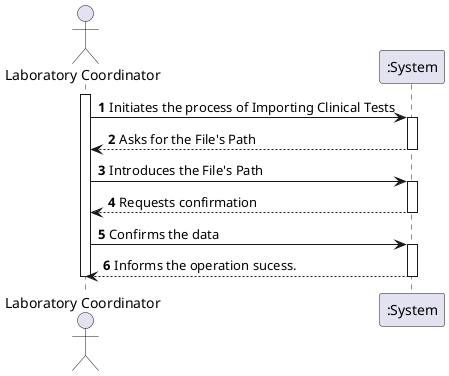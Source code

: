 @startuml
autonumber
actor "Laboratory Coordinator" as LabCod

activate LabCod
LabCod -> ":System" : Initiates the process of Importing Clinical Tests
activate ":System"

":System" --> LabCod : Asks for the File's Path
deactivate ":System"

LabCod -> ":System" : Introduces the File's Path
activate ":System"

":System" --> LabCod : Requests confirmation
deactivate ":System"

LabCod -> ":System" : Confirms the data
activate ":System"
":System" --> LabCod : Informs the operation sucess.
deactivate ":System"

deactivate LabCod

@enduml